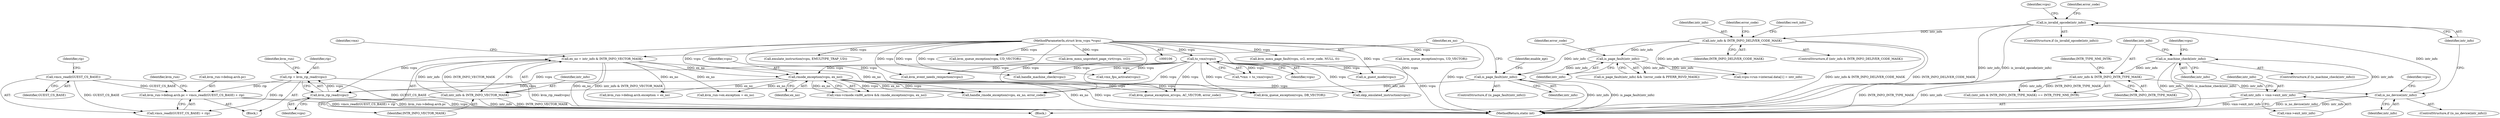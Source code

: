 digraph "0_linux_54a20552e1eae07aa240fa370a0293e006b5faed_0@API" {
"1000412" [label="(Call,kvm_run->debug.arch.pc = vmcs_readl(GUEST_CS_BASE) + rip)"];
"1000421" [label="(Call,vmcs_readl(GUEST_CS_BASE))"];
"1000408" [label="(Call,rip = kvm_rip_read(vcpu))"];
"1000410" [label="(Call,kvm_rip_read(vcpu))"];
"1000310" [label="(Call,rmode_exception(vcpu, ex_no))"];
"1000112" [label="(Call,to_vmx(vcpu))"];
"1000107" [label="(MethodParameterIn,struct kvm_vcpu *vcpu)"];
"1000298" [label="(Call,ex_no = intr_info & INTR_INFO_VECTOR_MASK)"];
"1000300" [label="(Call,intr_info & INTR_INFO_VECTOR_MASK)"];
"1000273" [label="(Call,is_page_fault(intr_info))"];
"1000205" [label="(Call,is_page_fault(intr_info))"];
"1000191" [label="(Call,intr_info & INTR_INFO_DELIVER_CODE_MASK)"];
"1000161" [label="(Call,is_invalid_opcode(intr_info))"];
"1000153" [label="(Call,is_no_device(intr_info))"];
"1000146" [label="(Call,intr_info & INTR_INFO_INTR_TYPE_MASK)"];
"1000139" [label="(Call,is_machine_check(intr_info))"];
"1000133" [label="(Call,intr_info = vmx->exit_intr_info)"];
"1000292" [label="(Call,kvm_mmu_page_fault(vcpu, cr2, error_code, NULL, 0))"];
"1000182" [label="(Call,kvm_queue_exception(vcpu, UD_VECTOR))"];
"1000166" [label="(Identifier,vcpu)"];
"1000139" [label="(Call,is_machine_check(intr_info))"];
"1000188" [label="(Identifier,error_code)"];
"1000175" [label="(Call,emulate_instruction(vcpu, EMULTYPE_TRAP_UD))"];
"1000307" [label="(Identifier,vmx)"];
"1000413" [label="(Call,kvm_run->debug.arch.pc)"];
"1000134" [label="(Identifier,intr_info)"];
"1000311" [label="(Identifier,vcpu)"];
"1000314" [label="(Call,handle_rmode_exception(vcpu, ex_no, error_code))"];
"1000411" [label="(Identifier,vcpu)"];
"1000191" [label="(Call,intr_info & INTR_INFO_DELIVER_CODE_MASK)"];
"1000273" [label="(Call,is_page_fault(intr_info))"];
"1000422" [label="(Identifier,GUEST_CS_BASE)"];
"1000424" [label="(Call,kvm_run->debug.arch.exception = ex_no)"];
"1000143" [label="(Identifier,vcpu)"];
"1000416" [label="(Identifier,kvm_run)"];
"1000301" [label="(Identifier,intr_info)"];
"1000205" [label="(Call,is_page_fault(intr_info))"];
"1000206" [label="(Identifier,intr_info)"];
"1000277" [label="(Identifier,enable_ept)"];
"1000204" [label="(Call,is_page_fault(intr_info) && !(error_code & PFERR_RSVD_MASK))"];
"1000248" [label="(Call,vcpu->run->internal.data[1] = intr_info)"];
"1000157" [label="(Identifier,vcpu)"];
"1000140" [label="(Identifier,intr_info)"];
"1000165" [label="(Call,is_guest_mode(vcpu))"];
"1000110" [label="(Call,*vmx = to_vmx(vcpu))"];
"1000286" [label="(Call,kvm_event_needs_reinjection(vcpu))"];
"1000113" [label="(Identifier,vcpu)"];
"1000135" [label="(Call,vmx->exit_intr_info)"];
"1000190" [label="(ControlStructure,if (intr_info & INTR_INFO_DELIVER_CODE_MASK))"];
"1000161" [label="(Call,is_invalid_opcode(intr_info))"];
"1000142" [label="(Call,handle_machine_check(vcpu))"];
"1000156" [label="(Call,vmx_fpu_activate(vcpu))"];
"1000457" [label="(MethodReturn,static int)"];
"1000148" [label="(Identifier,INTR_INFO_INTR_TYPE_MASK)"];
"1000108" [label="(Block,)"];
"1000160" [label="(ControlStructure,if (is_invalid_opcode(intr_info)))"];
"1000147" [label="(Identifier,intr_info)"];
"1000298" [label="(Call,ex_no = intr_info & INTR_INFO_VECTOR_MASK)"];
"1000312" [label="(Identifier,ex_no)"];
"1000138" [label="(ControlStructure,if (is_machine_check(intr_info)))"];
"1000320" [label="(Block,)"];
"1000409" [label="(Identifier,rip)"];
"1000299" [label="(Identifier,ex_no)"];
"1000146" [label="(Call,intr_info & INTR_INFO_INTR_TYPE_MASK)"];
"1000300" [label="(Call,intr_info & INTR_INFO_VECTOR_MASK)"];
"1000410" [label="(Call,kvm_rip_read(vcpu))"];
"1000153" [label="(Call,is_no_device(intr_info))"];
"1000133" [label="(Call,intr_info = vmx->exit_intr_info)"];
"1000107" [label="(MethodParameterIn,struct kvm_vcpu *vcpu)"];
"1000162" [label="(Identifier,intr_info)"];
"1000421" [label="(Call,vmcs_readl(GUEST_CS_BASE))"];
"1000112" [label="(Call,to_vmx(vcpu))"];
"1000304" [label="(Call,vmx->rmode.vm86_active && rmode_exception(vcpu, ex_no))"];
"1000168" [label="(Call,kvm_queue_exception(vcpu, UD_VECTOR))"];
"1000322" [label="(Call,kvm_queue_exception_e(vcpu, AC_VECTOR, error_code))"];
"1000423" [label="(Identifier,rip)"];
"1000428" [label="(Identifier,kvm_run)"];
"1000149" [label="(Identifier,INTR_TYPE_NMI_INTR)"];
"1000195" [label="(Identifier,error_code)"];
"1000272" [label="(ControlStructure,if (is_page_fault(intr_info)))"];
"1000201" [label="(Identifier,vect_info)"];
"1000154" [label="(Identifier,intr_info)"];
"1000408" [label="(Call,rip = kvm_rip_read(vcpu))"];
"1000288" [label="(Call,kvm_mmu_unprotect_page_virt(vcpu, cr2))"];
"1000274" [label="(Identifier,intr_info)"];
"1000412" [label="(Call,kvm_run->debug.arch.pc = vmcs_readl(GUEST_CS_BASE) + rip)"];
"1000420" [label="(Call,vmcs_readl(GUEST_CS_BASE) + rip)"];
"1000440" [label="(Call,kvm_run->ex.exception = ex_no)"];
"1000192" [label="(Identifier,intr_info)"];
"1000152" [label="(ControlStructure,if (is_no_device(intr_info)))"];
"1000209" [label="(Identifier,error_code)"];
"1000145" [label="(Call,(intr_info & INTR_INFO_INTR_TYPE_MASK) == INTR_TYPE_NMI_INTR)"];
"1000193" [label="(Identifier,INTR_INFO_DELIVER_CODE_MASK)"];
"1000310" [label="(Call,rmode_exception(vcpu, ex_no))"];
"1000302" [label="(Identifier,INTR_INFO_VECTOR_MASK)"];
"1000366" [label="(Call,kvm_queue_exception(vcpu, DB_VECTOR))"];
"1000364" [label="(Call,skip_emulated_instruction(vcpu))"];
"1000412" -> "1000320"  [label="AST: "];
"1000412" -> "1000420"  [label="CFG: "];
"1000413" -> "1000412"  [label="AST: "];
"1000420" -> "1000412"  [label="AST: "];
"1000428" -> "1000412"  [label="CFG: "];
"1000412" -> "1000457"  [label="DDG: vmcs_readl(GUEST_CS_BASE) + rip"];
"1000412" -> "1000457"  [label="DDG: kvm_run->debug.arch.pc"];
"1000421" -> "1000412"  [label="DDG: GUEST_CS_BASE"];
"1000408" -> "1000412"  [label="DDG: rip"];
"1000421" -> "1000420"  [label="AST: "];
"1000421" -> "1000422"  [label="CFG: "];
"1000422" -> "1000421"  [label="AST: "];
"1000423" -> "1000421"  [label="CFG: "];
"1000421" -> "1000457"  [label="DDG: GUEST_CS_BASE"];
"1000421" -> "1000420"  [label="DDG: GUEST_CS_BASE"];
"1000408" -> "1000320"  [label="AST: "];
"1000408" -> "1000410"  [label="CFG: "];
"1000409" -> "1000408"  [label="AST: "];
"1000410" -> "1000408"  [label="AST: "];
"1000416" -> "1000408"  [label="CFG: "];
"1000408" -> "1000457"  [label="DDG: kvm_rip_read(vcpu)"];
"1000410" -> "1000408"  [label="DDG: vcpu"];
"1000408" -> "1000420"  [label="DDG: rip"];
"1000410" -> "1000411"  [label="CFG: "];
"1000411" -> "1000410"  [label="AST: "];
"1000410" -> "1000457"  [label="DDG: vcpu"];
"1000310" -> "1000410"  [label="DDG: vcpu"];
"1000112" -> "1000410"  [label="DDG: vcpu"];
"1000107" -> "1000410"  [label="DDG: vcpu"];
"1000310" -> "1000304"  [label="AST: "];
"1000310" -> "1000312"  [label="CFG: "];
"1000311" -> "1000310"  [label="AST: "];
"1000312" -> "1000310"  [label="AST: "];
"1000304" -> "1000310"  [label="CFG: "];
"1000310" -> "1000457"  [label="DDG: ex_no"];
"1000310" -> "1000457"  [label="DDG: vcpu"];
"1000310" -> "1000304"  [label="DDG: vcpu"];
"1000310" -> "1000304"  [label="DDG: ex_no"];
"1000112" -> "1000310"  [label="DDG: vcpu"];
"1000107" -> "1000310"  [label="DDG: vcpu"];
"1000298" -> "1000310"  [label="DDG: ex_no"];
"1000310" -> "1000314"  [label="DDG: vcpu"];
"1000310" -> "1000314"  [label="DDG: ex_no"];
"1000310" -> "1000322"  [label="DDG: vcpu"];
"1000310" -> "1000364"  [label="DDG: vcpu"];
"1000310" -> "1000366"  [label="DDG: vcpu"];
"1000310" -> "1000424"  [label="DDG: ex_no"];
"1000310" -> "1000440"  [label="DDG: ex_no"];
"1000112" -> "1000110"  [label="AST: "];
"1000112" -> "1000113"  [label="CFG: "];
"1000113" -> "1000112"  [label="AST: "];
"1000110" -> "1000112"  [label="CFG: "];
"1000112" -> "1000457"  [label="DDG: vcpu"];
"1000112" -> "1000110"  [label="DDG: vcpu"];
"1000107" -> "1000112"  [label="DDG: vcpu"];
"1000112" -> "1000142"  [label="DDG: vcpu"];
"1000112" -> "1000156"  [label="DDG: vcpu"];
"1000112" -> "1000165"  [label="DDG: vcpu"];
"1000112" -> "1000286"  [label="DDG: vcpu"];
"1000112" -> "1000314"  [label="DDG: vcpu"];
"1000112" -> "1000322"  [label="DDG: vcpu"];
"1000112" -> "1000364"  [label="DDG: vcpu"];
"1000112" -> "1000366"  [label="DDG: vcpu"];
"1000107" -> "1000106"  [label="AST: "];
"1000107" -> "1000457"  [label="DDG: vcpu"];
"1000107" -> "1000142"  [label="DDG: vcpu"];
"1000107" -> "1000156"  [label="DDG: vcpu"];
"1000107" -> "1000165"  [label="DDG: vcpu"];
"1000107" -> "1000168"  [label="DDG: vcpu"];
"1000107" -> "1000175"  [label="DDG: vcpu"];
"1000107" -> "1000182"  [label="DDG: vcpu"];
"1000107" -> "1000286"  [label="DDG: vcpu"];
"1000107" -> "1000288"  [label="DDG: vcpu"];
"1000107" -> "1000292"  [label="DDG: vcpu"];
"1000107" -> "1000314"  [label="DDG: vcpu"];
"1000107" -> "1000322"  [label="DDG: vcpu"];
"1000107" -> "1000364"  [label="DDG: vcpu"];
"1000107" -> "1000366"  [label="DDG: vcpu"];
"1000298" -> "1000108"  [label="AST: "];
"1000298" -> "1000300"  [label="CFG: "];
"1000299" -> "1000298"  [label="AST: "];
"1000300" -> "1000298"  [label="AST: "];
"1000307" -> "1000298"  [label="CFG: "];
"1000298" -> "1000457"  [label="DDG: ex_no"];
"1000298" -> "1000457"  [label="DDG: intr_info & INTR_INFO_VECTOR_MASK"];
"1000300" -> "1000298"  [label="DDG: intr_info"];
"1000300" -> "1000298"  [label="DDG: INTR_INFO_VECTOR_MASK"];
"1000298" -> "1000314"  [label="DDG: ex_no"];
"1000298" -> "1000424"  [label="DDG: ex_no"];
"1000298" -> "1000440"  [label="DDG: ex_no"];
"1000300" -> "1000302"  [label="CFG: "];
"1000301" -> "1000300"  [label="AST: "];
"1000302" -> "1000300"  [label="AST: "];
"1000300" -> "1000457"  [label="DDG: intr_info"];
"1000300" -> "1000457"  [label="DDG: INTR_INFO_VECTOR_MASK"];
"1000273" -> "1000300"  [label="DDG: intr_info"];
"1000273" -> "1000272"  [label="AST: "];
"1000273" -> "1000274"  [label="CFG: "];
"1000274" -> "1000273"  [label="AST: "];
"1000277" -> "1000273"  [label="CFG: "];
"1000299" -> "1000273"  [label="CFG: "];
"1000273" -> "1000457"  [label="DDG: intr_info"];
"1000273" -> "1000457"  [label="DDG: is_page_fault(intr_info)"];
"1000205" -> "1000273"  [label="DDG: intr_info"];
"1000191" -> "1000273"  [label="DDG: intr_info"];
"1000205" -> "1000204"  [label="AST: "];
"1000205" -> "1000206"  [label="CFG: "];
"1000206" -> "1000205"  [label="AST: "];
"1000209" -> "1000205"  [label="CFG: "];
"1000204" -> "1000205"  [label="CFG: "];
"1000205" -> "1000204"  [label="DDG: intr_info"];
"1000191" -> "1000205"  [label="DDG: intr_info"];
"1000205" -> "1000248"  [label="DDG: intr_info"];
"1000191" -> "1000190"  [label="AST: "];
"1000191" -> "1000193"  [label="CFG: "];
"1000192" -> "1000191"  [label="AST: "];
"1000193" -> "1000191"  [label="AST: "];
"1000195" -> "1000191"  [label="CFG: "];
"1000201" -> "1000191"  [label="CFG: "];
"1000191" -> "1000457"  [label="DDG: intr_info & INTR_INFO_DELIVER_CODE_MASK"];
"1000191" -> "1000457"  [label="DDG: INTR_INFO_DELIVER_CODE_MASK"];
"1000161" -> "1000191"  [label="DDG: intr_info"];
"1000191" -> "1000248"  [label="DDG: intr_info"];
"1000161" -> "1000160"  [label="AST: "];
"1000161" -> "1000162"  [label="CFG: "];
"1000162" -> "1000161"  [label="AST: "];
"1000166" -> "1000161"  [label="CFG: "];
"1000188" -> "1000161"  [label="CFG: "];
"1000161" -> "1000457"  [label="DDG: intr_info"];
"1000161" -> "1000457"  [label="DDG: is_invalid_opcode(intr_info)"];
"1000153" -> "1000161"  [label="DDG: intr_info"];
"1000153" -> "1000152"  [label="AST: "];
"1000153" -> "1000154"  [label="CFG: "];
"1000154" -> "1000153"  [label="AST: "];
"1000157" -> "1000153"  [label="CFG: "];
"1000162" -> "1000153"  [label="CFG: "];
"1000153" -> "1000457"  [label="DDG: is_no_device(intr_info)"];
"1000153" -> "1000457"  [label="DDG: intr_info"];
"1000146" -> "1000153"  [label="DDG: intr_info"];
"1000146" -> "1000145"  [label="AST: "];
"1000146" -> "1000148"  [label="CFG: "];
"1000147" -> "1000146"  [label="AST: "];
"1000148" -> "1000146"  [label="AST: "];
"1000149" -> "1000146"  [label="CFG: "];
"1000146" -> "1000457"  [label="DDG: INTR_INFO_INTR_TYPE_MASK"];
"1000146" -> "1000457"  [label="DDG: intr_info"];
"1000146" -> "1000145"  [label="DDG: intr_info"];
"1000146" -> "1000145"  [label="DDG: INTR_INFO_INTR_TYPE_MASK"];
"1000139" -> "1000146"  [label="DDG: intr_info"];
"1000139" -> "1000138"  [label="AST: "];
"1000139" -> "1000140"  [label="CFG: "];
"1000140" -> "1000139"  [label="AST: "];
"1000143" -> "1000139"  [label="CFG: "];
"1000147" -> "1000139"  [label="CFG: "];
"1000139" -> "1000457"  [label="DDG: is_machine_check(intr_info)"];
"1000139" -> "1000457"  [label="DDG: intr_info"];
"1000133" -> "1000139"  [label="DDG: intr_info"];
"1000133" -> "1000108"  [label="AST: "];
"1000133" -> "1000135"  [label="CFG: "];
"1000134" -> "1000133"  [label="AST: "];
"1000135" -> "1000133"  [label="AST: "];
"1000140" -> "1000133"  [label="CFG: "];
"1000133" -> "1000457"  [label="DDG: vmx->exit_intr_info"];
}
